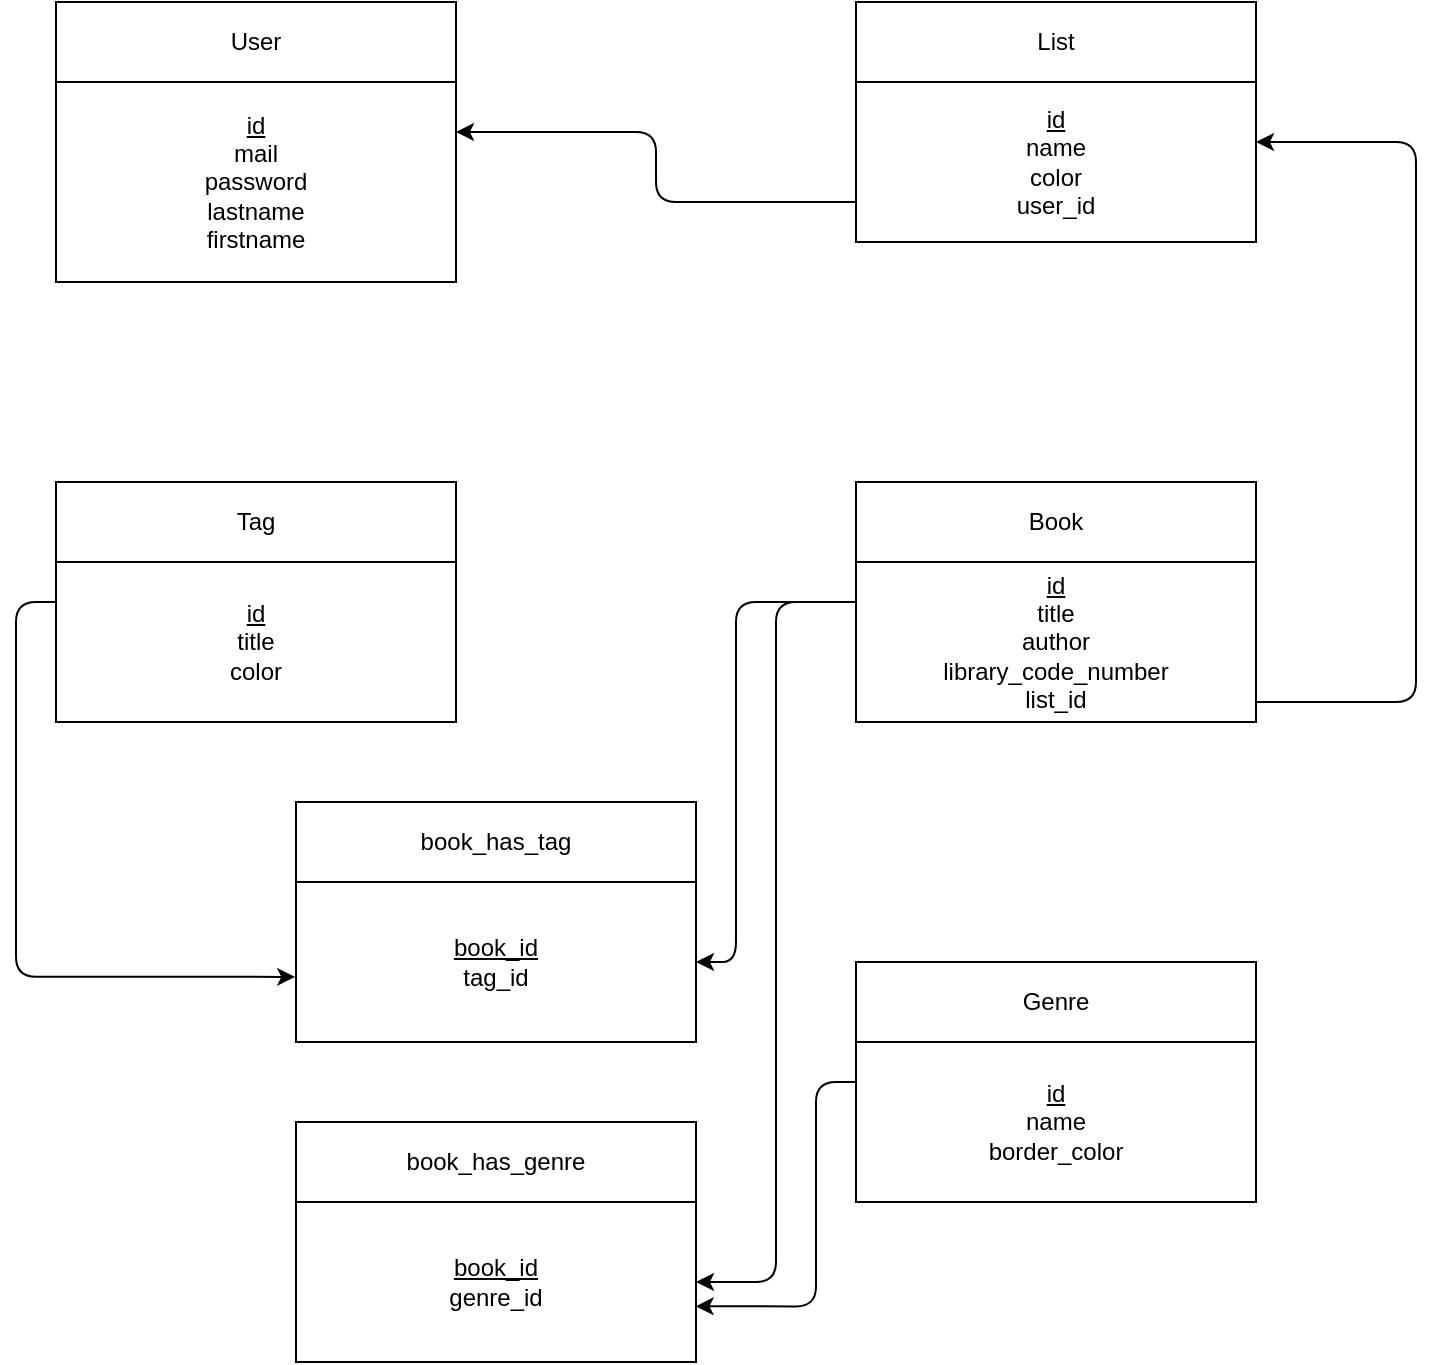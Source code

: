 <mxfile>
    <diagram id="z8p4EltFUqia7EqdKkjk" name="Page-1">
        <mxGraphModel dx="1284" dy="851" grid="1" gridSize="10" guides="1" tooltips="1" connect="1" arrows="1" fold="1" page="1" pageScale="1" pageWidth="850" pageHeight="1100" background="#ffffff" math="0" shadow="0">
            <root>
                <mxCell id="0"/>
                <mxCell id="1" parent="0"/>
                <mxCell id="2" value="User" style="whiteSpace=wrap;html=1;" parent="1" vertex="1">
                    <mxGeometry x="80" y="160" width="200" height="40" as="geometry"/>
                </mxCell>
                <mxCell id="3" value="&lt;div&gt;&lt;u&gt;id&lt;/u&gt;&lt;/div&gt;&lt;div&gt;mail&lt;/div&gt;&lt;div&gt;&lt;span style=&quot;background-color: transparent;&quot;&gt;password&lt;/span&gt;&lt;/div&gt;&lt;div&gt;&lt;span style=&quot;background-color: transparent;&quot;&gt;lastname&lt;/span&gt;&lt;/div&gt;&lt;div&gt;firstname&lt;/div&gt;" style="whiteSpace=wrap;html=1;" parent="1" vertex="1">
                    <mxGeometry x="80" y="200" width="200" height="100" as="geometry"/>
                </mxCell>
                <mxCell id="4" value="List" style="whiteSpace=wrap;html=1;" parent="1" vertex="1">
                    <mxGeometry x="480" y="160" width="200" height="40" as="geometry"/>
                </mxCell>
                <mxCell id="41" style="edgeStyle=orthogonalEdgeStyle;html=1;exitX=0;exitY=0.75;exitDx=0;exitDy=0;entryX=1;entryY=0.25;entryDx=0;entryDy=0;" edge="1" parent="1" source="5" target="3">
                    <mxGeometry relative="1" as="geometry"/>
                </mxCell>
                <mxCell id="5" value="&lt;div&gt;&lt;u&gt;id&lt;/u&gt;&lt;/div&gt;&lt;div&gt;name&lt;/div&gt;&lt;div&gt;color&lt;/div&gt;&lt;div&gt;user_id&lt;/div&gt;" style="whiteSpace=wrap;html=1;" parent="1" vertex="1">
                    <mxGeometry x="480" y="200" width="200" height="80" as="geometry"/>
                </mxCell>
                <mxCell id="6" value="Book" style="whiteSpace=wrap;html=1;" parent="1" vertex="1">
                    <mxGeometry x="480" y="400" width="200" height="40" as="geometry"/>
                </mxCell>
                <mxCell id="42" style="edgeStyle=orthogonalEdgeStyle;html=1;exitX=1;exitY=0.75;exitDx=0;exitDy=0;entryX=1;entryY=0.25;entryDx=0;entryDy=0;" edge="1" parent="1">
                    <mxGeometry relative="1" as="geometry">
                        <mxPoint x="680" y="510" as="sourcePoint"/>
                        <mxPoint x="680" y="230" as="targetPoint"/>
                        <Array as="points">
                            <mxPoint x="760" y="510"/>
                            <mxPoint x="760" y="230"/>
                        </Array>
                    </mxGeometry>
                </mxCell>
                <mxCell id="50" style="edgeStyle=orthogonalEdgeStyle;html=1;exitX=0;exitY=0.25;exitDx=0;exitDy=0;entryX=1;entryY=0.5;entryDx=0;entryDy=0;" edge="1" parent="1" source="7" target="46">
                    <mxGeometry relative="1" as="geometry">
                        <Array as="points">
                            <mxPoint x="440" y="460"/>
                            <mxPoint x="440" y="800"/>
                        </Array>
                    </mxGeometry>
                </mxCell>
                <mxCell id="51" style="edgeStyle=orthogonalEdgeStyle;html=1;exitX=0;exitY=0.25;exitDx=0;exitDy=0;entryX=1;entryY=0.5;entryDx=0;entryDy=0;" edge="1" parent="1" source="7" target="44">
                    <mxGeometry relative="1" as="geometry">
                        <Array as="points">
                            <mxPoint x="420" y="460"/>
                            <mxPoint x="420" y="640"/>
                        </Array>
                    </mxGeometry>
                </mxCell>
                <mxCell id="7" value="&lt;div&gt;&lt;u&gt;id&lt;/u&gt;&lt;/div&gt;&lt;div&gt;title&lt;/div&gt;&lt;div&gt;author&lt;/div&gt;&lt;div&gt;library_code_number&lt;/div&gt;&lt;div&gt;list_id&lt;/div&gt;" style="whiteSpace=wrap;html=1;" parent="1" vertex="1">
                    <mxGeometry x="480" y="440" width="200" height="80" as="geometry"/>
                </mxCell>
                <mxCell id="8" value="Tag" style="whiteSpace=wrap;html=1;" parent="1" vertex="1">
                    <mxGeometry x="80" y="400" width="200" height="40" as="geometry"/>
                </mxCell>
                <mxCell id="9" value="&lt;div&gt;&lt;u&gt;id&lt;/u&gt;&lt;/div&gt;&lt;div&gt;title&lt;/div&gt;&lt;div&gt;&lt;span style=&quot;background-color: transparent;&quot;&gt;color&lt;/span&gt;&lt;/div&gt;" style="whiteSpace=wrap;html=1;" parent="1" vertex="1">
                    <mxGeometry x="80" y="440" width="200" height="80" as="geometry"/>
                </mxCell>
                <mxCell id="10" value="Genre" style="whiteSpace=wrap;html=1;" parent="1" vertex="1">
                    <mxGeometry x="480" y="640" width="200" height="40" as="geometry"/>
                </mxCell>
                <mxCell id="11" value="&lt;div&gt;&lt;u&gt;id&lt;/u&gt;&lt;/div&gt;&lt;div&gt;&lt;span style=&quot;background-color: transparent;&quot;&gt;name&lt;/span&gt;&lt;/div&gt;&lt;div&gt;&lt;span style=&quot;background-color: transparent;&quot;&gt;border_color&lt;/span&gt;&lt;/div&gt;" style="whiteSpace=wrap;html=1;" parent="1" vertex="1">
                    <mxGeometry x="480" y="680" width="200" height="80" as="geometry"/>
                </mxCell>
                <mxCell id="43" value="book_has_tag" style="whiteSpace=wrap;html=1;" vertex="1" parent="1">
                    <mxGeometry x="200" y="560" width="200" height="40" as="geometry"/>
                </mxCell>
                <mxCell id="44" value="&lt;div&gt;&lt;u&gt;book_id&lt;/u&gt;&lt;/div&gt;&lt;div&gt;tag_id&lt;/div&gt;" style="whiteSpace=wrap;html=1;" vertex="1" parent="1">
                    <mxGeometry x="200" y="600" width="200" height="80" as="geometry"/>
                </mxCell>
                <mxCell id="45" value="book_has_genre" style="whiteSpace=wrap;html=1;" vertex="1" parent="1">
                    <mxGeometry x="200" y="720" width="200" height="40" as="geometry"/>
                </mxCell>
                <mxCell id="46" value="&lt;div&gt;&lt;u&gt;book_id&lt;/u&gt;&lt;/div&gt;&lt;div&gt;genre_id&lt;/div&gt;" style="whiteSpace=wrap;html=1;" vertex="1" parent="1">
                    <mxGeometry x="200" y="760" width="200" height="80" as="geometry"/>
                </mxCell>
                <mxCell id="49" style="edgeStyle=orthogonalEdgeStyle;html=1;exitX=0;exitY=0.25;exitDx=0;exitDy=0;entryX=-0.002;entryY=0.593;entryDx=0;entryDy=0;entryPerimeter=0;" edge="1" parent="1" source="9" target="44">
                    <mxGeometry relative="1" as="geometry">
                        <Array as="points">
                            <mxPoint x="60" y="460"/>
                            <mxPoint x="60" y="647"/>
                        </Array>
                    </mxGeometry>
                </mxCell>
                <mxCell id="53" style="edgeStyle=orthogonalEdgeStyle;html=1;exitX=0;exitY=0.25;exitDx=0;exitDy=0;entryX=0.999;entryY=0.652;entryDx=0;entryDy=0;entryPerimeter=0;" edge="1" parent="1" source="11" target="46">
                    <mxGeometry relative="1" as="geometry">
                        <Array as="points">
                            <mxPoint x="460" y="700"/>
                            <mxPoint x="460" y="812"/>
                        </Array>
                    </mxGeometry>
                </mxCell>
            </root>
        </mxGraphModel>
    </diagram>
</mxfile>